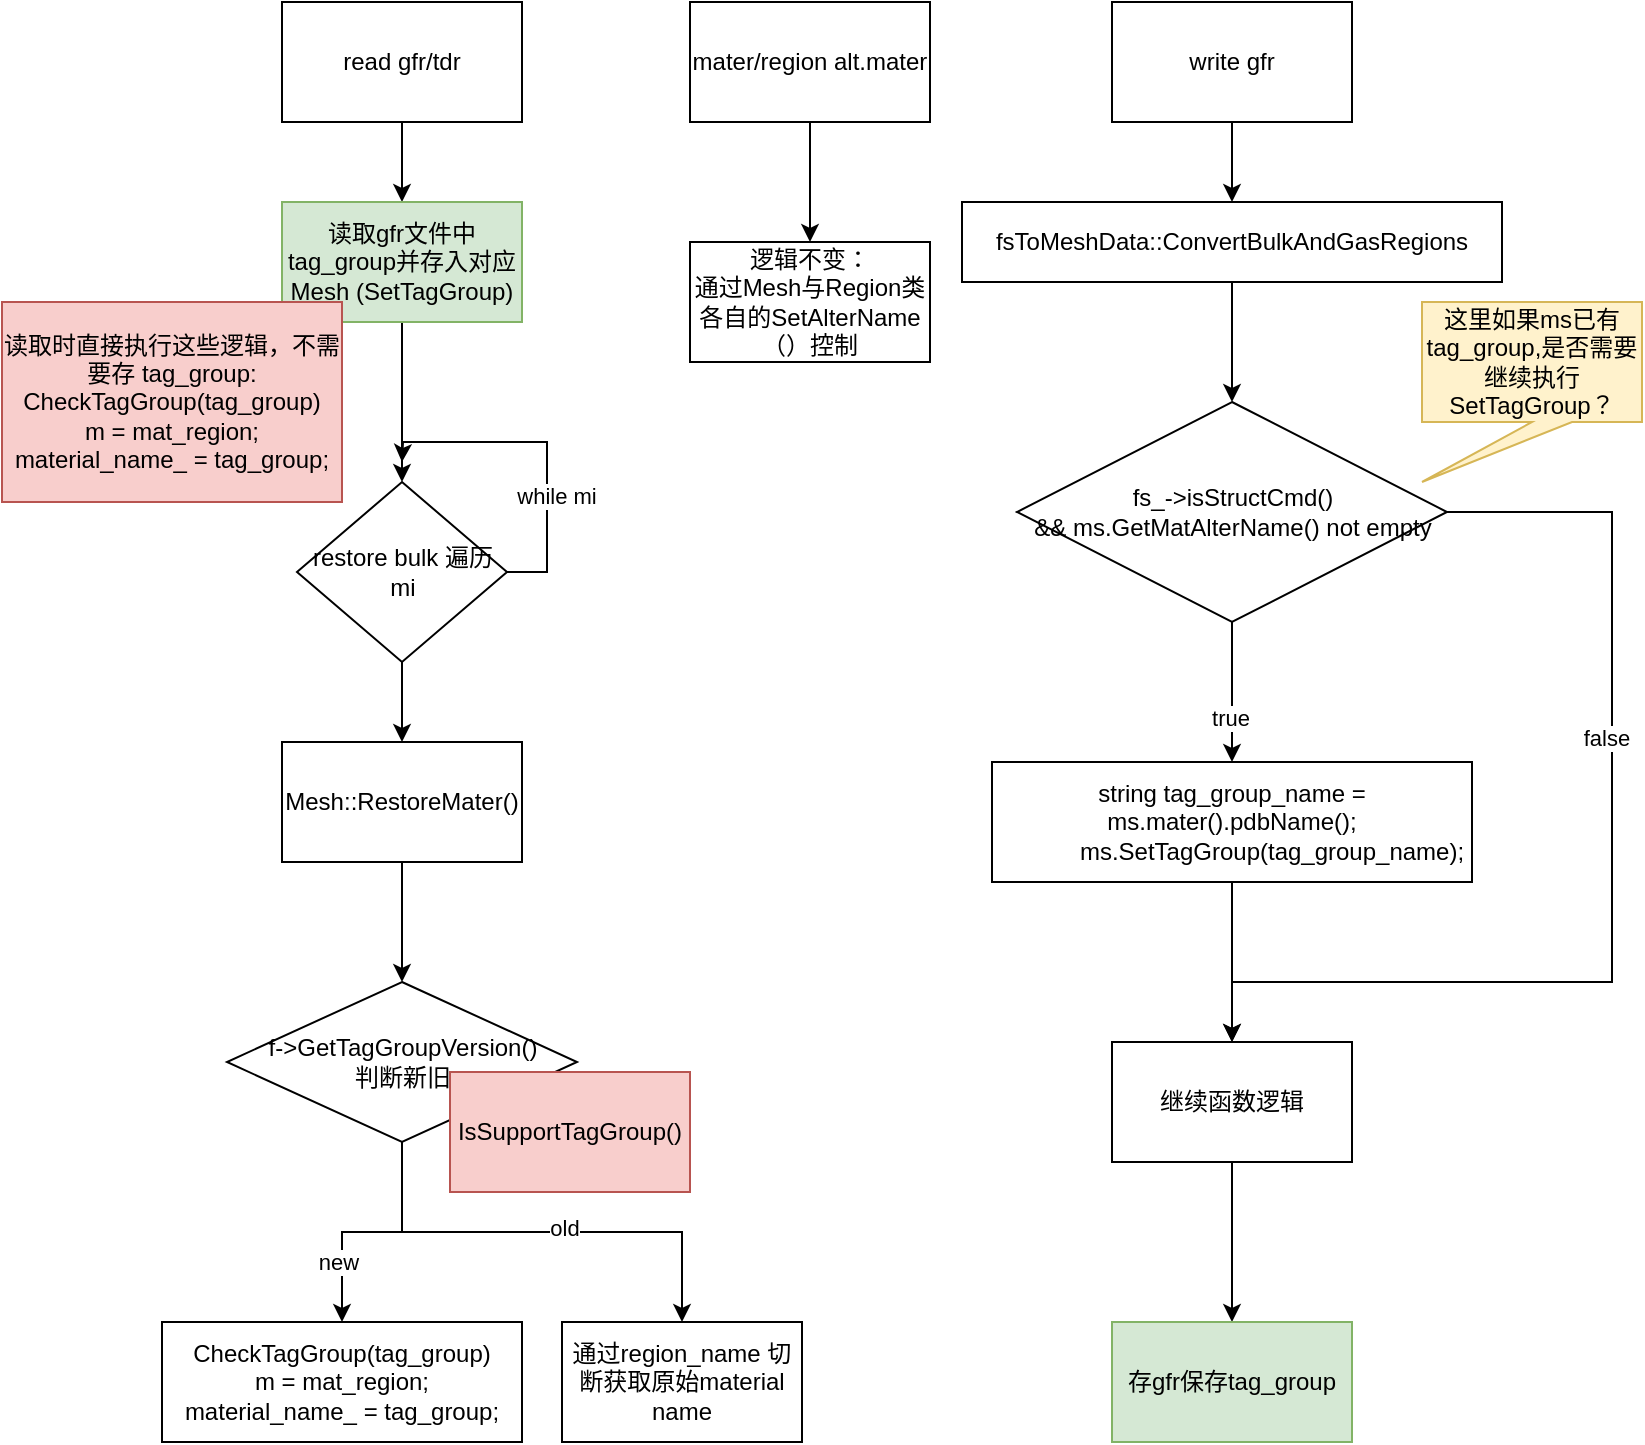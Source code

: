 <mxfile version="28.2.4">
  <diagram name="第 1 页" id="zQ5DOcV0YgHfXO1Tq6L7">
    <mxGraphModel dx="2046" dy="597" grid="1" gridSize="10" guides="1" tooltips="1" connect="1" arrows="1" fold="1" page="1" pageScale="1" pageWidth="827" pageHeight="1169" math="0" shadow="0">
      <root>
        <mxCell id="0" />
        <mxCell id="1" parent="0" />
        <mxCell id="tamCuUPaQzQzVOTZNICU-41" value="" style="edgeStyle=orthogonalEdgeStyle;rounded=0;orthogonalLoop=1;jettySize=auto;html=1;" edge="1" parent="1" source="tamCuUPaQzQzVOTZNICU-1" target="tamCuUPaQzQzVOTZNICU-40">
          <mxGeometry relative="1" as="geometry" />
        </mxCell>
        <mxCell id="tamCuUPaQzQzVOTZNICU-1" value="read gfr/tdr" style="rounded=0;whiteSpace=wrap;html=1;" vertex="1" parent="1">
          <mxGeometry x="90" y="50" width="120" height="60" as="geometry" />
        </mxCell>
        <mxCell id="tamCuUPaQzQzVOTZNICU-10" style="edgeStyle=orthogonalEdgeStyle;rounded=0;orthogonalLoop=1;jettySize=auto;html=1;exitX=0.5;exitY=1;exitDx=0;exitDy=0;" edge="1" parent="1" source="tamCuUPaQzQzVOTZNICU-3" target="tamCuUPaQzQzVOTZNICU-8">
          <mxGeometry relative="1" as="geometry" />
        </mxCell>
        <mxCell id="tamCuUPaQzQzVOTZNICU-11" style="edgeStyle=orthogonalEdgeStyle;rounded=0;orthogonalLoop=1;jettySize=auto;html=1;exitX=1;exitY=0.5;exitDx=0;exitDy=0;" edge="1" parent="1" source="tamCuUPaQzQzVOTZNICU-3">
          <mxGeometry relative="1" as="geometry">
            <mxPoint x="150" y="280" as="targetPoint" />
          </mxGeometry>
        </mxCell>
        <mxCell id="tamCuUPaQzQzVOTZNICU-21" value="while mi" style="edgeLabel;html=1;align=center;verticalAlign=middle;resizable=0;points=[];" vertex="1" connectable="0" parent="tamCuUPaQzQzVOTZNICU-11">
          <mxGeometry x="-0.307" y="-3" relative="1" as="geometry">
            <mxPoint x="1" as="offset" />
          </mxGeometry>
        </mxCell>
        <mxCell id="tamCuUPaQzQzVOTZNICU-3" value="restore bulk 遍历 mi" style="rhombus;whiteSpace=wrap;html=1;" vertex="1" parent="1">
          <mxGeometry x="97.5" y="290" width="105" height="90" as="geometry" />
        </mxCell>
        <mxCell id="tamCuUPaQzQzVOTZNICU-5" style="edgeStyle=orthogonalEdgeStyle;rounded=0;orthogonalLoop=1;jettySize=auto;html=1;" edge="1" parent="1" source="tamCuUPaQzQzVOTZNICU-4">
          <mxGeometry relative="1" as="geometry">
            <mxPoint x="354" y="170" as="targetPoint" />
          </mxGeometry>
        </mxCell>
        <mxCell id="tamCuUPaQzQzVOTZNICU-4" value="mater/region alt.mater" style="rounded=0;whiteSpace=wrap;html=1;" vertex="1" parent="1">
          <mxGeometry x="294" y="50" width="120" height="60" as="geometry" />
        </mxCell>
        <mxCell id="tamCuUPaQzQzVOTZNICU-6" value="逻辑不变：&lt;div&gt;通过Mesh与Region类各自的SetAlterName（）控制&lt;/div&gt;" style="rounded=0;whiteSpace=wrap;html=1;" vertex="1" parent="1">
          <mxGeometry x="294" y="170" width="120" height="60" as="geometry" />
        </mxCell>
        <mxCell id="tamCuUPaQzQzVOTZNICU-12" style="edgeStyle=orthogonalEdgeStyle;rounded=0;orthogonalLoop=1;jettySize=auto;html=1;exitX=0.5;exitY=1;exitDx=0;exitDy=0;" edge="1" parent="1" source="tamCuUPaQzQzVOTZNICU-8">
          <mxGeometry relative="1" as="geometry">
            <mxPoint x="150" y="540" as="targetPoint" />
          </mxGeometry>
        </mxCell>
        <mxCell id="tamCuUPaQzQzVOTZNICU-8" value="&lt;span style=&quot;text-align: left;&quot;&gt;Mesh::RestoreMater()&lt;/span&gt;" style="rounded=0;whiteSpace=wrap;html=1;" vertex="1" parent="1">
          <mxGeometry x="90" y="420" width="120" height="60" as="geometry" />
        </mxCell>
        <mxCell id="tamCuUPaQzQzVOTZNICU-16" value="" style="edgeStyle=orthogonalEdgeStyle;rounded=0;orthogonalLoop=1;jettySize=auto;html=1;" edge="1" parent="1" source="tamCuUPaQzQzVOTZNICU-13" target="tamCuUPaQzQzVOTZNICU-15">
          <mxGeometry relative="1" as="geometry" />
        </mxCell>
        <mxCell id="tamCuUPaQzQzVOTZNICU-19" value="new" style="edgeLabel;html=1;align=center;verticalAlign=middle;resizable=0;points=[];" vertex="1" connectable="0" parent="tamCuUPaQzQzVOTZNICU-16">
          <mxGeometry x="0.5" y="-2" relative="1" as="geometry">
            <mxPoint as="offset" />
          </mxGeometry>
        </mxCell>
        <mxCell id="tamCuUPaQzQzVOTZNICU-18" value="" style="edgeStyle=orthogonalEdgeStyle;rounded=0;orthogonalLoop=1;jettySize=auto;html=1;" edge="1" parent="1" source="tamCuUPaQzQzVOTZNICU-13" target="tamCuUPaQzQzVOTZNICU-17">
          <mxGeometry relative="1" as="geometry" />
        </mxCell>
        <mxCell id="tamCuUPaQzQzVOTZNICU-20" value="old" style="edgeLabel;html=1;align=center;verticalAlign=middle;resizable=0;points=[];" vertex="1" connectable="0" parent="tamCuUPaQzQzVOTZNICU-18">
          <mxGeometry x="0.096" y="2" relative="1" as="geometry">
            <mxPoint as="offset" />
          </mxGeometry>
        </mxCell>
        <mxCell id="tamCuUPaQzQzVOTZNICU-13" value="f-&amp;gt;GetTagGroupVersion()&lt;div&gt;判断新旧&lt;/div&gt;" style="rhombus;whiteSpace=wrap;html=1;" vertex="1" parent="1">
          <mxGeometry x="62.5" y="540" width="175" height="80" as="geometry" />
        </mxCell>
        <mxCell id="tamCuUPaQzQzVOTZNICU-15" value="CheckTagGroup(tag_group)&lt;div&gt;&lt;span style=&quot;background-color: transparent; color: light-dark(rgb(0, 0, 0), rgb(255, 255, 255));&quot;&gt;m = mat_region;&lt;/span&gt;&lt;div&gt;&lt;div&gt;material_name_ = tag_group;&lt;/div&gt;&lt;/div&gt;&lt;/div&gt;" style="whiteSpace=wrap;html=1;" vertex="1" parent="1">
          <mxGeometry x="30" y="710" width="180" height="60" as="geometry" />
        </mxCell>
        <mxCell id="tamCuUPaQzQzVOTZNICU-17" value="通过region_name 切断获取原始material name" style="whiteSpace=wrap;html=1;" vertex="1" parent="1">
          <mxGeometry x="230" y="710" width="120" height="60" as="geometry" />
        </mxCell>
        <mxCell id="tamCuUPaQzQzVOTZNICU-24" value="" style="edgeStyle=orthogonalEdgeStyle;rounded=0;orthogonalLoop=1;jettySize=auto;html=1;" edge="1" parent="1" source="tamCuUPaQzQzVOTZNICU-22" target="tamCuUPaQzQzVOTZNICU-23">
          <mxGeometry relative="1" as="geometry" />
        </mxCell>
        <mxCell id="tamCuUPaQzQzVOTZNICU-22" value="write gfr" style="rounded=0;whiteSpace=wrap;html=1;" vertex="1" parent="1">
          <mxGeometry x="505" y="50" width="120" height="60" as="geometry" />
        </mxCell>
        <mxCell id="tamCuUPaQzQzVOTZNICU-29" value="" style="edgeStyle=orthogonalEdgeStyle;rounded=0;orthogonalLoop=1;jettySize=auto;html=1;" edge="1" parent="1" source="tamCuUPaQzQzVOTZNICU-23" target="tamCuUPaQzQzVOTZNICU-28">
          <mxGeometry relative="1" as="geometry" />
        </mxCell>
        <mxCell id="tamCuUPaQzQzVOTZNICU-23" value="fsToMeshData::ConvertBulkAndGasRegions" style="rounded=0;whiteSpace=wrap;html=1;" vertex="1" parent="1">
          <mxGeometry x="430" y="150" width="270" height="40" as="geometry" />
        </mxCell>
        <mxCell id="tamCuUPaQzQzVOTZNICU-32" value="" style="edgeStyle=orthogonalEdgeStyle;rounded=0;orthogonalLoop=1;jettySize=auto;html=1;" edge="1" parent="1" source="tamCuUPaQzQzVOTZNICU-28" target="tamCuUPaQzQzVOTZNICU-31">
          <mxGeometry relative="1" as="geometry" />
        </mxCell>
        <mxCell id="tamCuUPaQzQzVOTZNICU-33" value="true" style="edgeLabel;html=1;align=center;verticalAlign=middle;resizable=0;points=[];" vertex="1" connectable="0" parent="tamCuUPaQzQzVOTZNICU-32">
          <mxGeometry x="0.371" y="-1" relative="1" as="geometry">
            <mxPoint as="offset" />
          </mxGeometry>
        </mxCell>
        <mxCell id="tamCuUPaQzQzVOTZNICU-38" style="edgeStyle=orthogonalEdgeStyle;rounded=0;orthogonalLoop=1;jettySize=auto;html=1;entryX=0.5;entryY=0;entryDx=0;entryDy=0;" edge="1" parent="1" source="tamCuUPaQzQzVOTZNICU-28" target="tamCuUPaQzQzVOTZNICU-36">
          <mxGeometry relative="1" as="geometry">
            <mxPoint x="785" y="570" as="targetPoint" />
            <Array as="points">
              <mxPoint x="755" y="305" />
              <mxPoint x="755" y="540" />
              <mxPoint x="565" y="540" />
            </Array>
          </mxGeometry>
        </mxCell>
        <mxCell id="tamCuUPaQzQzVOTZNICU-39" value="false" style="edgeLabel;html=1;align=center;verticalAlign=middle;resizable=0;points=[];" vertex="1" connectable="0" parent="tamCuUPaQzQzVOTZNICU-38">
          <mxGeometry x="-0.276" y="-3" relative="1" as="geometry">
            <mxPoint y="1" as="offset" />
          </mxGeometry>
        </mxCell>
        <mxCell id="tamCuUPaQzQzVOTZNICU-28" value="fs_-&amp;gt;isStructCmd() &amp;amp;&amp;amp;&amp;nbsp;ms.GetMatAlterName() not empty" style="rhombus;whiteSpace=wrap;html=1;rounded=0;" vertex="1" parent="1">
          <mxGeometry x="457.5" y="250" width="215" height="110" as="geometry" />
        </mxCell>
        <mxCell id="tamCuUPaQzQzVOTZNICU-37" value="" style="edgeStyle=orthogonalEdgeStyle;rounded=0;orthogonalLoop=1;jettySize=auto;html=1;" edge="1" parent="1" source="tamCuUPaQzQzVOTZNICU-31" target="tamCuUPaQzQzVOTZNICU-36">
          <mxGeometry relative="1" as="geometry" />
        </mxCell>
        <mxCell id="tamCuUPaQzQzVOTZNICU-31" value="&lt;div&gt;string tag_group_name = ms.mater().pdbName();&lt;/div&gt;&lt;div&gt;&amp;nbsp; &amp;nbsp; &amp;nbsp; &amp;nbsp; &amp;nbsp; &amp;nbsp; ms.SetTagGroup(tag_group_name);&lt;/div&gt;" style="whiteSpace=wrap;html=1;rounded=0;" vertex="1" parent="1">
          <mxGeometry x="445" y="430" width="240" height="60" as="geometry" />
        </mxCell>
        <mxCell id="tamCuUPaQzQzVOTZNICU-45" value="" style="edgeStyle=orthogonalEdgeStyle;rounded=0;orthogonalLoop=1;jettySize=auto;html=1;" edge="1" parent="1" source="tamCuUPaQzQzVOTZNICU-36" target="tamCuUPaQzQzVOTZNICU-44">
          <mxGeometry relative="1" as="geometry" />
        </mxCell>
        <mxCell id="tamCuUPaQzQzVOTZNICU-36" value="继续函数逻辑" style="whiteSpace=wrap;html=1;rounded=0;" vertex="1" parent="1">
          <mxGeometry x="505" y="570" width="120" height="60" as="geometry" />
        </mxCell>
        <mxCell id="tamCuUPaQzQzVOTZNICU-42" style="edgeStyle=orthogonalEdgeStyle;rounded=0;orthogonalLoop=1;jettySize=auto;html=1;" edge="1" parent="1" source="tamCuUPaQzQzVOTZNICU-40" target="tamCuUPaQzQzVOTZNICU-3">
          <mxGeometry relative="1" as="geometry" />
        </mxCell>
        <mxCell id="tamCuUPaQzQzVOTZNICU-40" value="读取gfr文件中tag_group并存入对应Mesh (SetTagGroup)" style="whiteSpace=wrap;html=1;rounded=0;fillColor=#d5e8d4;strokeColor=#82b366;" vertex="1" parent="1">
          <mxGeometry x="90" y="150" width="120" height="60" as="geometry" />
        </mxCell>
        <mxCell id="tamCuUPaQzQzVOTZNICU-44" value="存gfr保存tag_group" style="whiteSpace=wrap;html=1;rounded=0;fillColor=#d5e8d4;strokeColor=#82b366;" vertex="1" parent="1">
          <mxGeometry x="505" y="710" width="120" height="60" as="geometry" />
        </mxCell>
        <mxCell id="tamCuUPaQzQzVOTZNICU-46" value="这里如果ms已有tag_group,是否需要继续执行SetTagGroup？" style="shape=callout;whiteSpace=wrap;html=1;perimeter=calloutPerimeter;fillColor=#fff2cc;strokeColor=#d6b656;position2=0;rotation=0;" vertex="1" parent="1">
          <mxGeometry x="660" y="200" width="110" height="90" as="geometry" />
        </mxCell>
        <mxCell id="tamCuUPaQzQzVOTZNICU-47" value="&lt;span style=&quot;text-align: left;&quot;&gt;IsSupportTagGroup()&lt;/span&gt;" style="rounded=0;whiteSpace=wrap;html=1;fillColor=#f8cecc;strokeColor=#b85450;" vertex="1" parent="1">
          <mxGeometry x="174" y="585" width="120" height="60" as="geometry" />
        </mxCell>
        <mxCell id="tamCuUPaQzQzVOTZNICU-48" value="&lt;div&gt;读取时直接执行这些逻辑，不需要存 tag_group:&lt;/div&gt;CheckTagGroup(tag_group)&lt;div&gt;&lt;span style=&quot;background-color: transparent; color: light-dark(rgb(0, 0, 0), rgb(255, 255, 255));&quot;&gt;m = mat_region;&lt;/span&gt;&lt;div&gt;material_name_ = tag_group;&lt;/div&gt;&lt;/div&gt;" style="rounded=0;whiteSpace=wrap;html=1;fillColor=#f8cecc;strokeColor=#b85450;" vertex="1" parent="1">
          <mxGeometry x="-50" y="200" width="170" height="100" as="geometry" />
        </mxCell>
      </root>
    </mxGraphModel>
  </diagram>
</mxfile>
